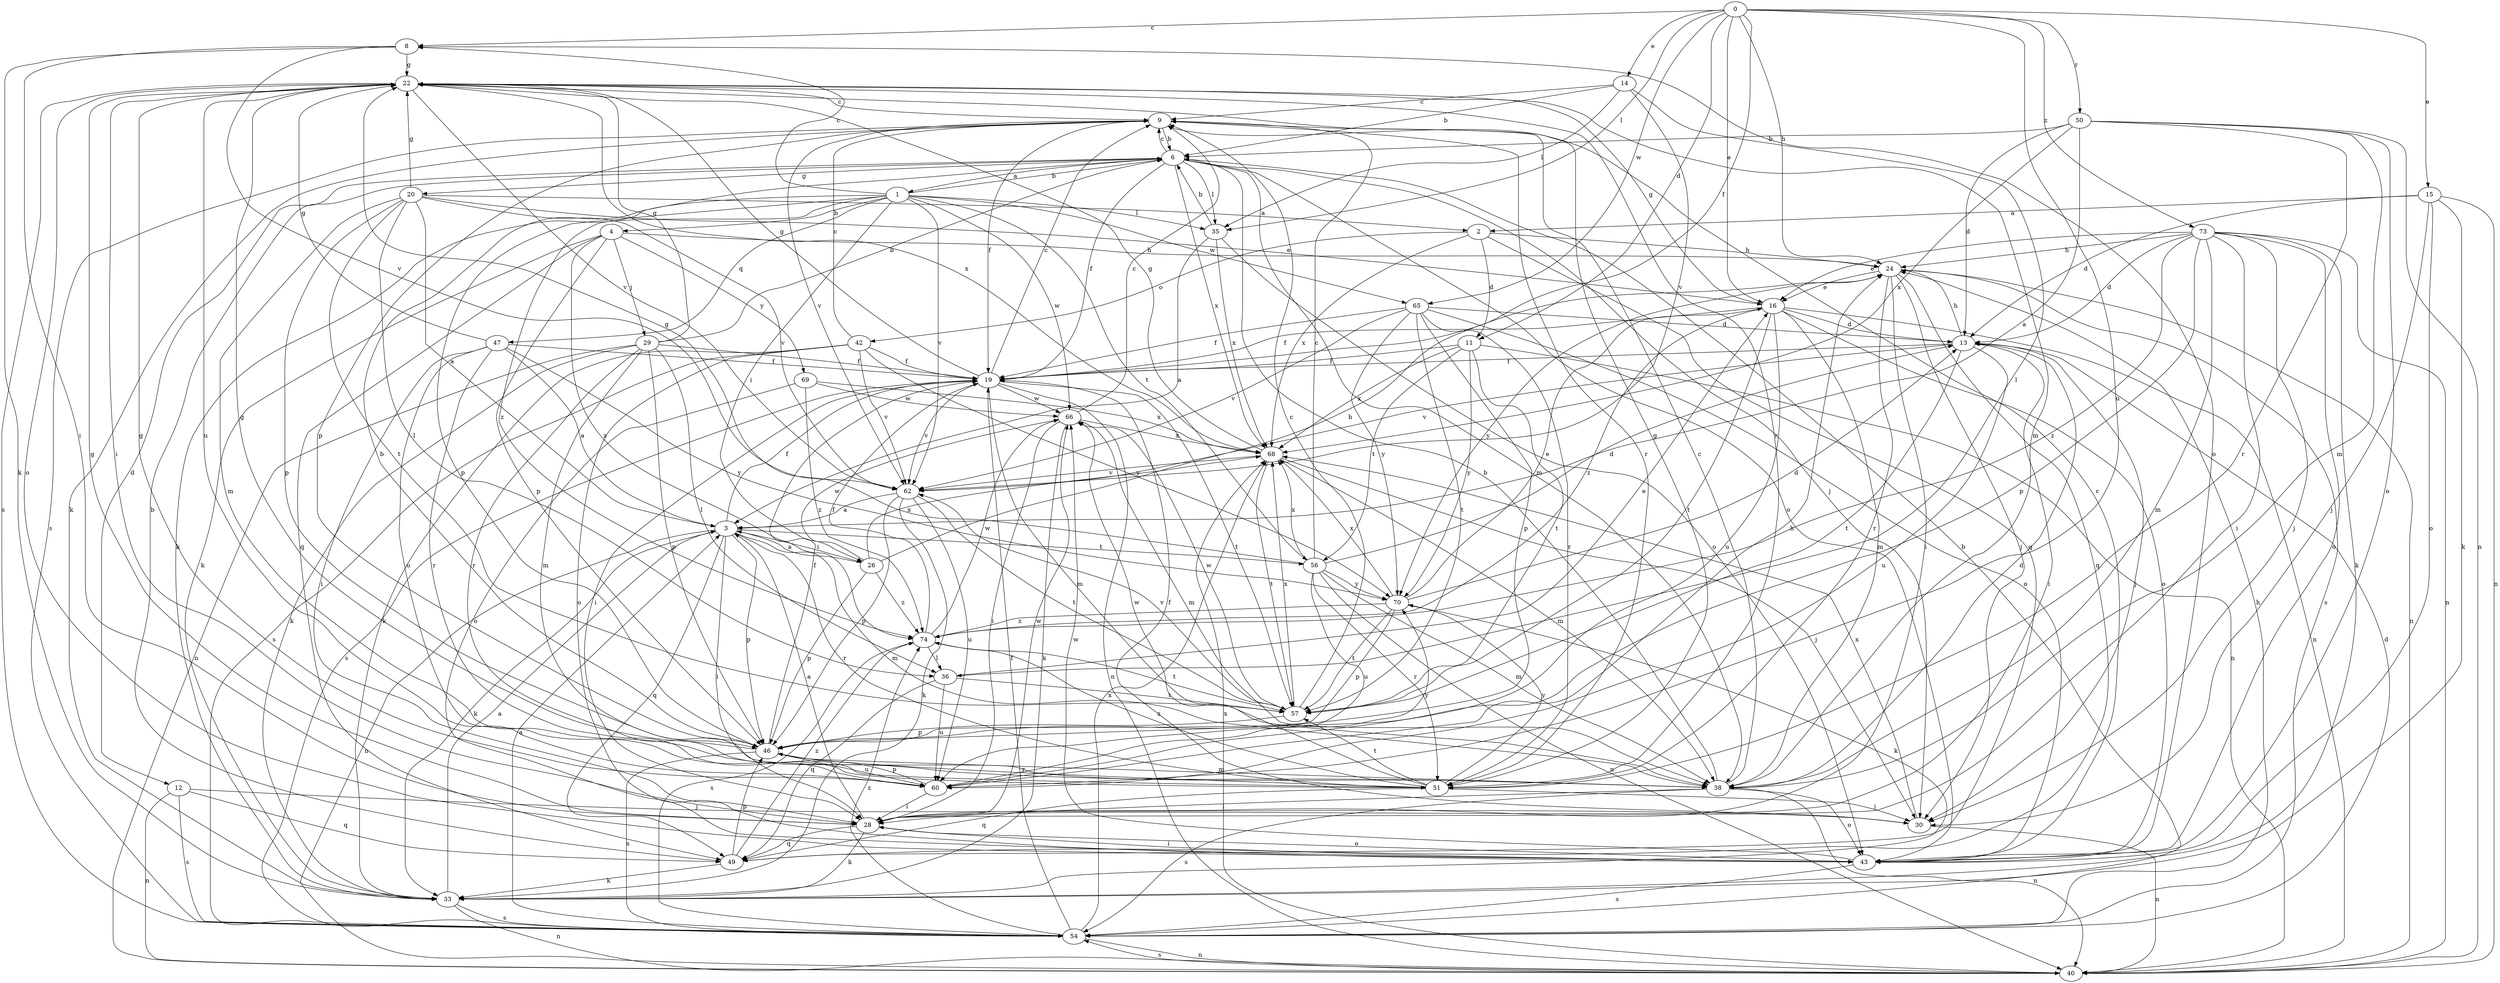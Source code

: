 strict digraph  {
0;
1;
2;
3;
4;
6;
8;
9;
11;
12;
13;
14;
15;
16;
19;
20;
22;
24;
26;
28;
29;
30;
33;
35;
36;
38;
40;
42;
43;
46;
47;
49;
50;
51;
54;
56;
57;
60;
62;
65;
66;
68;
69;
70;
73;
74;
0 -> 8  [label=c];
0 -> 11  [label=d];
0 -> 14  [label=e];
0 -> 15  [label=e];
0 -> 16  [label=e];
0 -> 19  [label=f];
0 -> 24  [label=h];
0 -> 35  [label=l];
0 -> 50  [label=r];
0 -> 60  [label=u];
0 -> 65  [label=w];
0 -> 73  [label=z];
1 -> 4  [label=b];
1 -> 6  [label=b];
1 -> 8  [label=c];
1 -> 26  [label=i];
1 -> 33  [label=k];
1 -> 35  [label=l];
1 -> 46  [label=p];
1 -> 47  [label=q];
1 -> 56  [label=t];
1 -> 62  [label=v];
1 -> 65  [label=w];
1 -> 66  [label=w];
1 -> 74  [label=z];
2 -> 11  [label=d];
2 -> 24  [label=h];
2 -> 42  [label=o];
2 -> 49  [label=q];
2 -> 68  [label=x];
3 -> 19  [label=f];
3 -> 26  [label=i];
3 -> 28  [label=i];
3 -> 33  [label=k];
3 -> 38  [label=m];
3 -> 40  [label=n];
3 -> 46  [label=p];
3 -> 49  [label=q];
3 -> 51  [label=r];
3 -> 56  [label=t];
4 -> 24  [label=h];
4 -> 29  [label=j];
4 -> 33  [label=k];
4 -> 46  [label=p];
4 -> 49  [label=q];
4 -> 69  [label=y];
4 -> 74  [label=z];
6 -> 1  [label=a];
6 -> 9  [label=c];
6 -> 12  [label=d];
6 -> 19  [label=f];
6 -> 20  [label=g];
6 -> 30  [label=j];
6 -> 35  [label=l];
6 -> 38  [label=m];
6 -> 43  [label=o];
6 -> 68  [label=x];
8 -> 22  [label=g];
8 -> 28  [label=i];
8 -> 33  [label=k];
8 -> 43  [label=o];
8 -> 62  [label=v];
9 -> 6  [label=b];
9 -> 19  [label=f];
9 -> 33  [label=k];
9 -> 46  [label=p];
9 -> 51  [label=r];
9 -> 54  [label=s];
9 -> 62  [label=v];
11 -> 19  [label=f];
11 -> 40  [label=n];
11 -> 56  [label=t];
11 -> 57  [label=t];
11 -> 68  [label=x];
11 -> 70  [label=y];
12 -> 30  [label=j];
12 -> 40  [label=n];
12 -> 49  [label=q];
12 -> 54  [label=s];
13 -> 19  [label=f];
13 -> 24  [label=h];
13 -> 28  [label=i];
13 -> 30  [label=j];
13 -> 57  [label=t];
13 -> 60  [label=u];
13 -> 62  [label=v];
14 -> 6  [label=b];
14 -> 9  [label=c];
14 -> 35  [label=l];
14 -> 36  [label=l];
14 -> 62  [label=v];
15 -> 2  [label=a];
15 -> 13  [label=d];
15 -> 30  [label=j];
15 -> 33  [label=k];
15 -> 40  [label=n];
15 -> 43  [label=o];
16 -> 13  [label=d];
16 -> 19  [label=f];
16 -> 22  [label=g];
16 -> 38  [label=m];
16 -> 40  [label=n];
16 -> 43  [label=o];
16 -> 57  [label=t];
16 -> 60  [label=u];
16 -> 74  [label=z];
19 -> 9  [label=c];
19 -> 22  [label=g];
19 -> 28  [label=i];
19 -> 38  [label=m];
19 -> 40  [label=n];
19 -> 54  [label=s];
19 -> 57  [label=t];
19 -> 62  [label=v];
19 -> 66  [label=w];
20 -> 2  [label=a];
20 -> 3  [label=a];
20 -> 16  [label=e];
20 -> 22  [label=g];
20 -> 36  [label=l];
20 -> 38  [label=m];
20 -> 46  [label=p];
20 -> 57  [label=t];
20 -> 62  [label=v];
22 -> 9  [label=c];
22 -> 28  [label=i];
22 -> 38  [label=m];
22 -> 43  [label=o];
22 -> 51  [label=r];
22 -> 54  [label=s];
22 -> 60  [label=u];
22 -> 62  [label=v];
22 -> 68  [label=x];
24 -> 16  [label=e];
24 -> 28  [label=i];
24 -> 30  [label=j];
24 -> 40  [label=n];
24 -> 49  [label=q];
24 -> 51  [label=r];
24 -> 54  [label=s];
24 -> 70  [label=y];
26 -> 3  [label=a];
26 -> 24  [label=h];
26 -> 46  [label=p];
26 -> 66  [label=w];
26 -> 68  [label=x];
26 -> 74  [label=z];
28 -> 3  [label=a];
28 -> 22  [label=g];
28 -> 33  [label=k];
28 -> 43  [label=o];
28 -> 49  [label=q];
28 -> 66  [label=w];
29 -> 6  [label=b];
29 -> 19  [label=f];
29 -> 22  [label=g];
29 -> 33  [label=k];
29 -> 36  [label=l];
29 -> 38  [label=m];
29 -> 40  [label=n];
29 -> 46  [label=p];
29 -> 51  [label=r];
30 -> 19  [label=f];
30 -> 40  [label=n];
30 -> 68  [label=x];
33 -> 3  [label=a];
33 -> 40  [label=n];
33 -> 54  [label=s];
35 -> 3  [label=a];
35 -> 6  [label=b];
35 -> 43  [label=o];
35 -> 68  [label=x];
36 -> 16  [label=e];
36 -> 49  [label=q];
36 -> 57  [label=t];
36 -> 60  [label=u];
38 -> 6  [label=b];
38 -> 9  [label=c];
38 -> 13  [label=d];
38 -> 28  [label=i];
38 -> 40  [label=n];
38 -> 43  [label=o];
38 -> 54  [label=s];
40 -> 54  [label=s];
40 -> 68  [label=x];
42 -> 9  [label=c];
42 -> 19  [label=f];
42 -> 33  [label=k];
42 -> 43  [label=o];
42 -> 54  [label=s];
42 -> 62  [label=v];
42 -> 70  [label=y];
43 -> 9  [label=c];
43 -> 28  [label=i];
43 -> 54  [label=s];
43 -> 66  [label=w];
46 -> 6  [label=b];
46 -> 19  [label=f];
46 -> 22  [label=g];
46 -> 38  [label=m];
46 -> 51  [label=r];
46 -> 54  [label=s];
46 -> 60  [label=u];
47 -> 3  [label=a];
47 -> 19  [label=f];
47 -> 22  [label=g];
47 -> 28  [label=i];
47 -> 51  [label=r];
47 -> 60  [label=u];
47 -> 70  [label=y];
49 -> 6  [label=b];
49 -> 33  [label=k];
49 -> 46  [label=p];
49 -> 74  [label=z];
50 -> 3  [label=a];
50 -> 6  [label=b];
50 -> 13  [label=d];
50 -> 38  [label=m];
50 -> 40  [label=n];
50 -> 43  [label=o];
50 -> 51  [label=r];
50 -> 68  [label=x];
51 -> 22  [label=g];
51 -> 30  [label=j];
51 -> 49  [label=q];
51 -> 57  [label=t];
51 -> 66  [label=w];
51 -> 70  [label=y];
51 -> 74  [label=z];
54 -> 3  [label=a];
54 -> 6  [label=b];
54 -> 13  [label=d];
54 -> 19  [label=f];
54 -> 24  [label=h];
54 -> 40  [label=n];
54 -> 68  [label=x];
54 -> 74  [label=z];
56 -> 9  [label=c];
56 -> 13  [label=d];
56 -> 22  [label=g];
56 -> 38  [label=m];
56 -> 40  [label=n];
56 -> 51  [label=r];
56 -> 60  [label=u];
56 -> 68  [label=x];
56 -> 70  [label=y];
57 -> 9  [label=c];
57 -> 46  [label=p];
57 -> 62  [label=v];
57 -> 66  [label=w];
57 -> 68  [label=x];
60 -> 22  [label=g];
60 -> 24  [label=h];
60 -> 28  [label=i];
60 -> 46  [label=p];
60 -> 70  [label=y];
62 -> 3  [label=a];
62 -> 33  [label=k];
62 -> 46  [label=p];
62 -> 57  [label=t];
62 -> 60  [label=u];
65 -> 13  [label=d];
65 -> 19  [label=f];
65 -> 43  [label=o];
65 -> 46  [label=p];
65 -> 51  [label=r];
65 -> 57  [label=t];
65 -> 62  [label=v];
65 -> 70  [label=y];
66 -> 9  [label=c];
66 -> 28  [label=i];
66 -> 33  [label=k];
66 -> 38  [label=m];
66 -> 68  [label=x];
68 -> 22  [label=g];
68 -> 30  [label=j];
68 -> 38  [label=m];
68 -> 57  [label=t];
68 -> 62  [label=v];
69 -> 43  [label=o];
69 -> 66  [label=w];
69 -> 68  [label=x];
69 -> 74  [label=z];
70 -> 13  [label=d];
70 -> 16  [label=e];
70 -> 33  [label=k];
70 -> 46  [label=p];
70 -> 57  [label=t];
70 -> 68  [label=x];
70 -> 74  [label=z];
73 -> 13  [label=d];
73 -> 16  [label=e];
73 -> 24  [label=h];
73 -> 28  [label=i];
73 -> 30  [label=j];
73 -> 33  [label=k];
73 -> 38  [label=m];
73 -> 40  [label=n];
73 -> 43  [label=o];
73 -> 46  [label=p];
73 -> 74  [label=z];
74 -> 19  [label=f];
74 -> 36  [label=l];
74 -> 54  [label=s];
74 -> 57  [label=t];
74 -> 66  [label=w];
}
